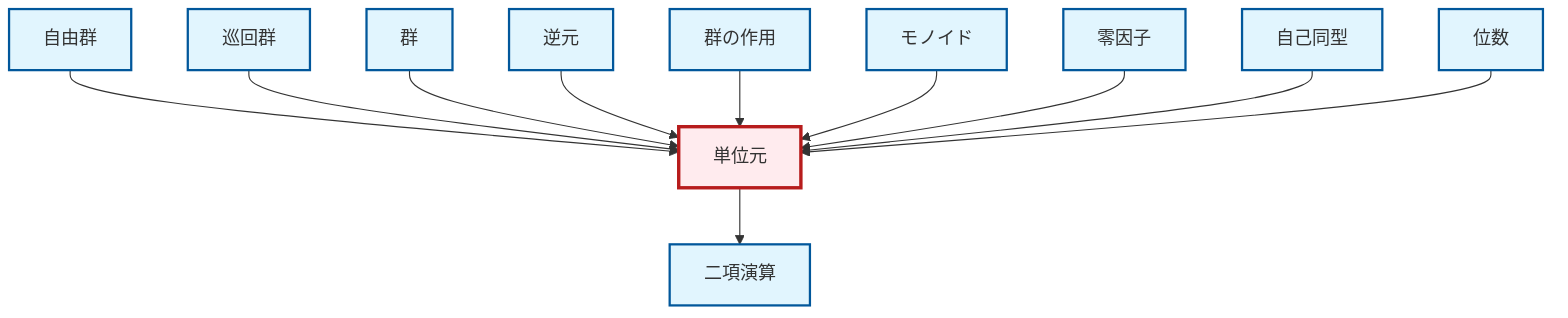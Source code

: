 graph TD
    classDef definition fill:#e1f5fe,stroke:#01579b,stroke-width:2px
    classDef theorem fill:#f3e5f5,stroke:#4a148c,stroke-width:2px
    classDef axiom fill:#fff3e0,stroke:#e65100,stroke-width:2px
    classDef example fill:#e8f5e9,stroke:#1b5e20,stroke-width:2px
    classDef current fill:#ffebee,stroke:#b71c1c,stroke-width:3px
    def-automorphism["自己同型"]:::definition
    def-zero-divisor["零因子"]:::definition
    def-cyclic-group["巡回群"]:::definition
    def-monoid["モノイド"]:::definition
    def-group["群"]:::definition
    def-group-action["群の作用"]:::definition
    def-free-group["自由群"]:::definition
    def-order["位数"]:::definition
    def-binary-operation["二項演算"]:::definition
    def-inverse-element["逆元"]:::definition
    def-identity-element["単位元"]:::definition
    def-free-group --> def-identity-element
    def-cyclic-group --> def-identity-element
    def-group --> def-identity-element
    def-inverse-element --> def-identity-element
    def-group-action --> def-identity-element
    def-monoid --> def-identity-element
    def-zero-divisor --> def-identity-element
    def-automorphism --> def-identity-element
    def-identity-element --> def-binary-operation
    def-order --> def-identity-element
    class def-identity-element current
